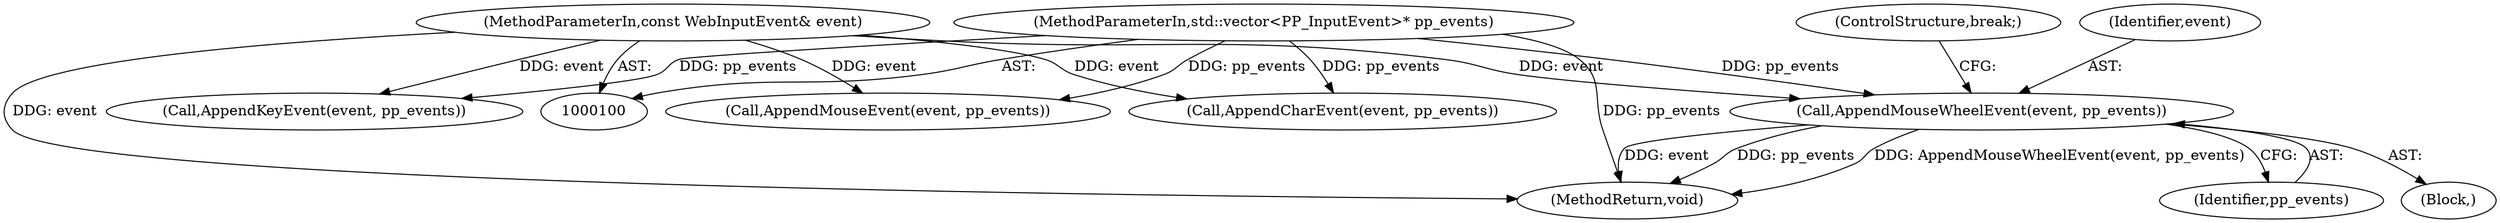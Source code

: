 digraph "0_Chrome_db5523bcb7e0419955172709c241a188ab94e8e0_1@pointer" {
"1000121" [label="(Call,AppendMouseWheelEvent(event, pp_events))"];
"1000101" [label="(MethodParameterIn,const WebInputEvent& event)"];
"1000102" [label="(MethodParameterIn,std::vector<PP_InputEvent>* pp_events)"];
"1000102" [label="(MethodParameterIn,std::vector<PP_InputEvent>* pp_events)"];
"1000116" [label="(Call,AppendMouseEvent(event, pp_events))"];
"1000133" [label="(Call,AppendCharEvent(event, pp_events))"];
"1000109" [label="(Block,)"];
"1000124" [label="(ControlStructure,break;)"];
"1000122" [label="(Identifier,event)"];
"1000128" [label="(Call,AppendKeyEvent(event, pp_events))"];
"1000121" [label="(Call,AppendMouseWheelEvent(event, pp_events))"];
"1000140" [label="(MethodReturn,void)"];
"1000101" [label="(MethodParameterIn,const WebInputEvent& event)"];
"1000123" [label="(Identifier,pp_events)"];
"1000121" -> "1000109"  [label="AST: "];
"1000121" -> "1000123"  [label="CFG: "];
"1000122" -> "1000121"  [label="AST: "];
"1000123" -> "1000121"  [label="AST: "];
"1000124" -> "1000121"  [label="CFG: "];
"1000121" -> "1000140"  [label="DDG: pp_events"];
"1000121" -> "1000140"  [label="DDG: AppendMouseWheelEvent(event, pp_events)"];
"1000121" -> "1000140"  [label="DDG: event"];
"1000101" -> "1000121"  [label="DDG: event"];
"1000102" -> "1000121"  [label="DDG: pp_events"];
"1000101" -> "1000100"  [label="AST: "];
"1000101" -> "1000140"  [label="DDG: event"];
"1000101" -> "1000116"  [label="DDG: event"];
"1000101" -> "1000128"  [label="DDG: event"];
"1000101" -> "1000133"  [label="DDG: event"];
"1000102" -> "1000100"  [label="AST: "];
"1000102" -> "1000140"  [label="DDG: pp_events"];
"1000102" -> "1000116"  [label="DDG: pp_events"];
"1000102" -> "1000128"  [label="DDG: pp_events"];
"1000102" -> "1000133"  [label="DDG: pp_events"];
}
